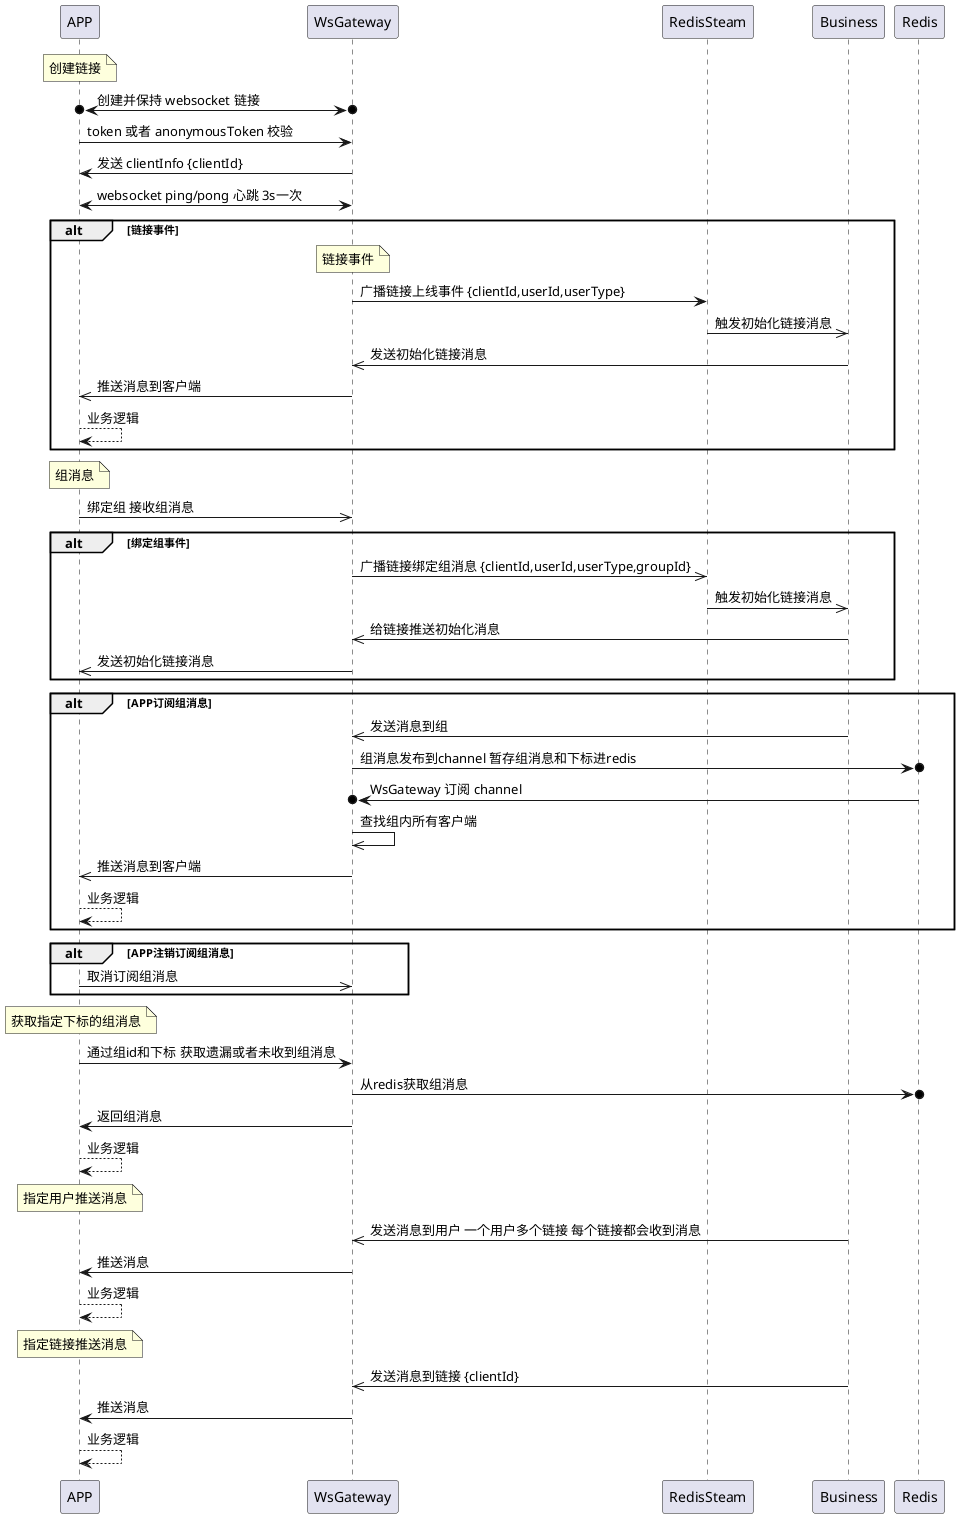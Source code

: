 @startuml

note over APP: 创建链接
APP o<->o WsGateway: 创建并保持 websocket 链接
APP -> WsGateway: token 或者 anonymousToken 校验
WsGateway -> APP: 发送 clientInfo {clientId}

APP <-> WsGateway: websocket ping/pong 心跳 3s一次

alt 链接事件
note over WsGateway: 链接事件
WsGateway -> RedisSteam: 广播链接上线事件 {clientId,userId,userType}
RedisSteam ->> Business: 触发初始化链接消息
Business ->> WsGateway: 发送初始化链接消息
WsGateway ->> APP: 推送消息到客户端
APP --> APP: 业务逻辑
end

note over APP: 组消息
APP ->> WsGateway: 绑定组 接收组消息

alt 绑定组事件
{start} WsGateway ->> RedisSteam: 广播链接绑定组消息 {clientId,userId,userType,groupId}
RedisSteam ->> Business: 触发初始化链接消息
Business ->> WsGateway: 给链接推送初始化消息
{end} WsGateway ->> APP: 发送初始化链接消息
end

alt APP订阅组消息
{start} Business ->> WsGateway: 发送消息到组
    {start} WsGateway ->o Redis: 组消息发布到channel 暂存组消息和下标进redis
    {end} Redis ->o WsGateway: WsGateway 订阅 channel
    WsGateway ->> WsGateway: 查找组内所有客户端
{end} WsGateway ->> APP: 推送消息到客户端
APP --> APP: 业务逻辑
end

alt APP注销订阅组消息
APP ->> WsGateway: 取消订阅组消息
end

note over APP: 获取指定下标的组消息
{start} APP -> WsGateway: 通过组id和下标 获取遗漏或者未收到组消息
    WsGateway ->o Redis: 从redis获取组消息
    WsGateway -> APP: 返回组消息
{end}  APP --> APP: 业务逻辑

note over APP: 指定用户推送消息
Business ->> WsGateway: 发送消息到用户 一个用户多个链接 每个链接都会收到消息
WsGateway -> APP: 推送消息
APP --> APP: 业务逻辑

note over APP: 指定链接推送消息
Business ->> WsGateway: 发送消息到链接 {clientId}
WsGateway -> APP: 推送消息
APP --> APP: 业务逻辑
@enduml